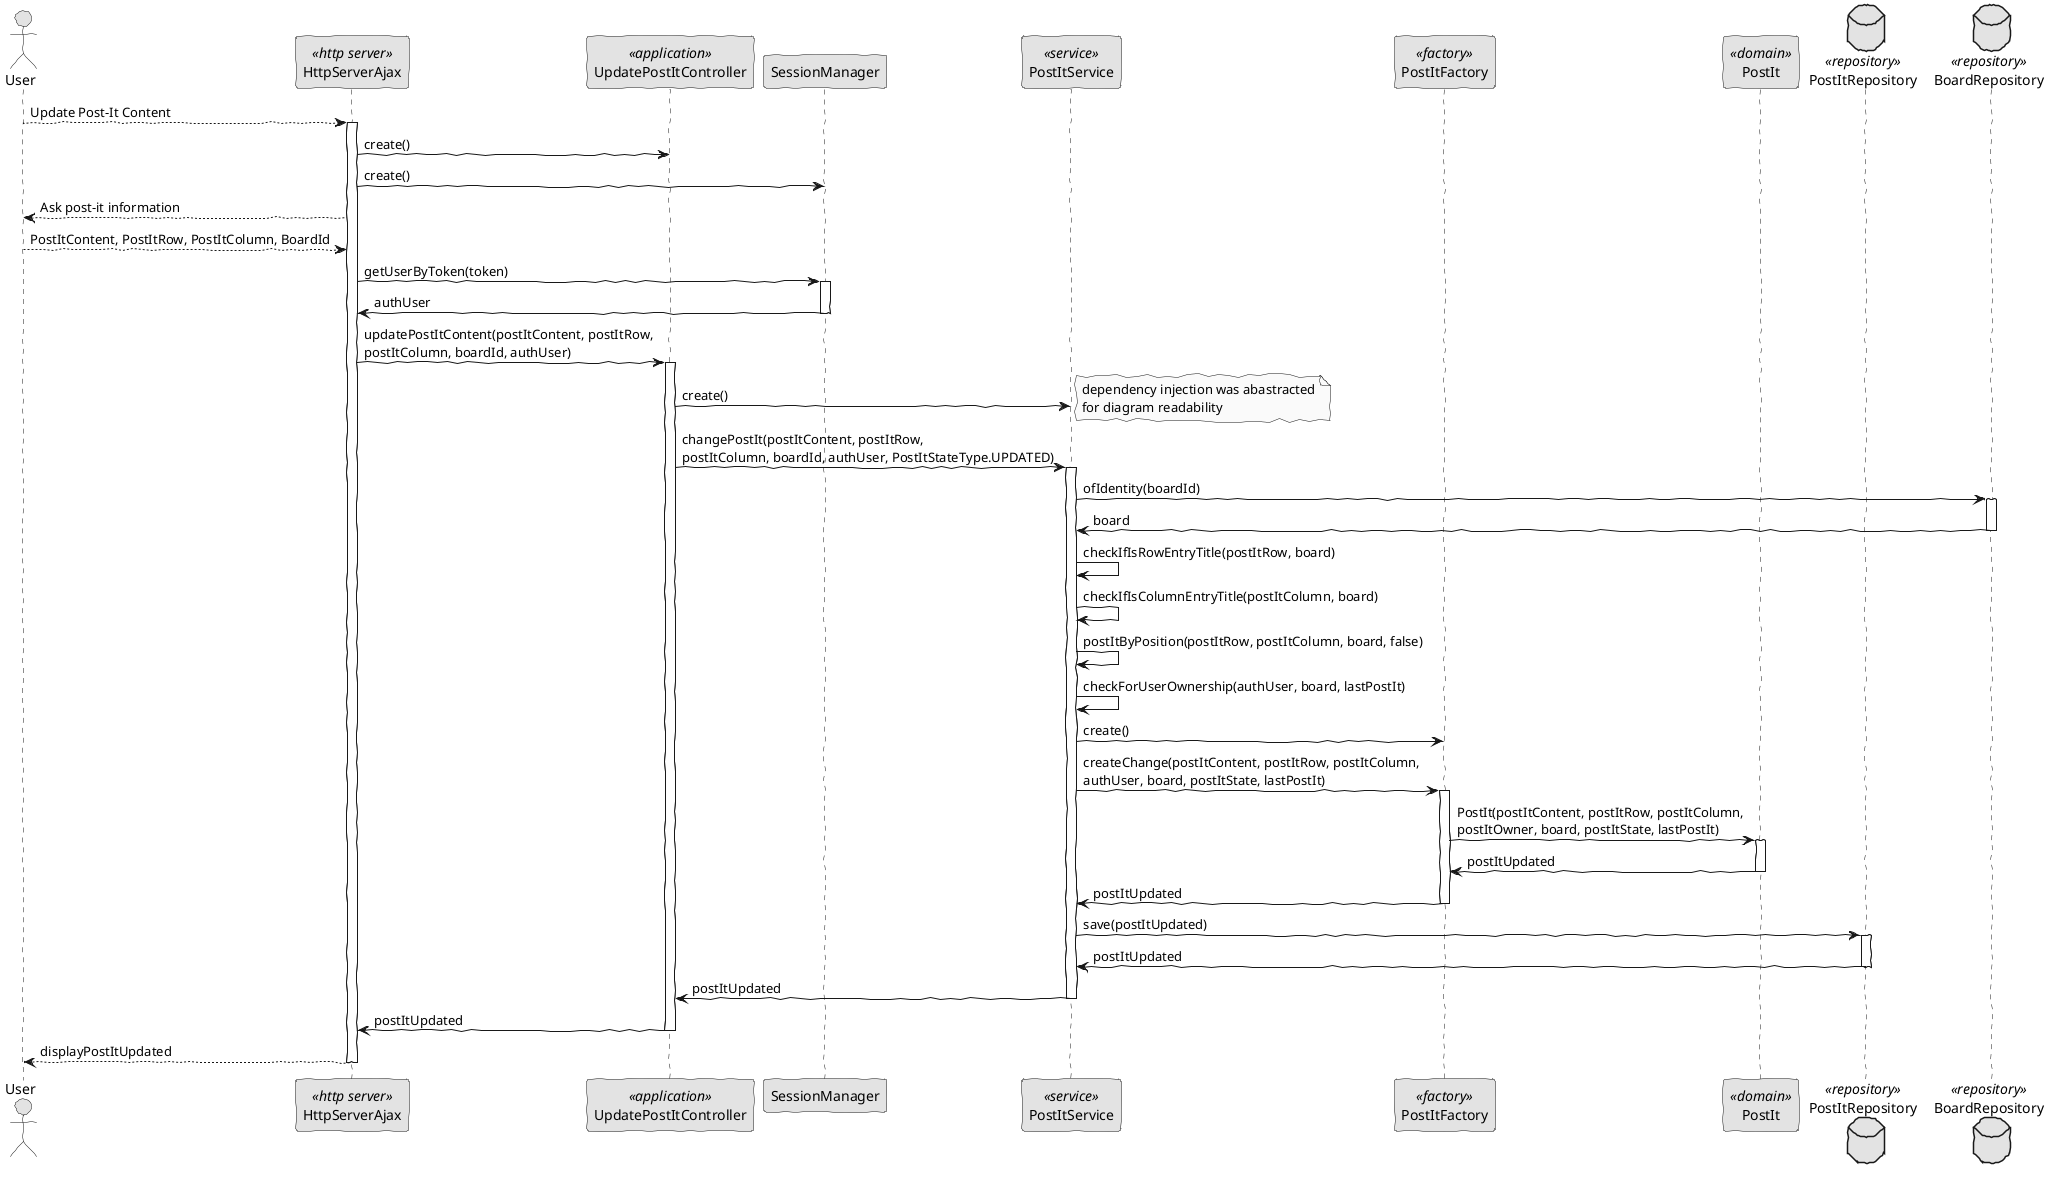 @startuml
'http://plantuml.com/skinparam.html
skinparam handwritten true
skinparam monochrome true
skinparam packageStyle rect
skinparam defaultFontName FG Virgil
skinparam shadowing false

actor User as Actor
participant HttpServerAjax as Server <<http server>>
participant UpdatePostItController as Controller <<application>>
participant SessionManager as SM
participant PostItService as Service <<service>>
participant PostItFactory as PFactory <<factory>>
participant PostIt as Domain <<domain>>
database PostItRepository as Repository <<repository>>
database BoardRepository as RepositoryB <<repository>>


Actor --> Server: Update Post-It Content
activate Server
    Server -> Controller: create()
    Server -> SM: create()

    Server --> Actor: Ask post-it information
    Actor --> Server: PostItContent, PostItRow, PostItColumn, BoardId


    Server -> SM: getUserByToken(token)
    activate SM
    SM -> Server: authUser
    deactivate SM
        
    Server -> Controller: updatePostItContent(postItContent, postItRow,\npostItColumn, boardId, authUser)
    activate Controller


    Controller -> Service: create()
    note right: dependency injection was abastracted\nfor diagram readability

    Controller -> Service: changePostIt(postItContent, postItRow,\npostItColumn, boardId, authUser, PostItStateType.UPDATED)
    activate Service

        Service -> RepositoryB: ofIdentity(boardId)
        activate RepositoryB
        RepositoryB -> Service: board
        deactivate RepositoryB

        Service -> Service: checkIfIsRowEntryTitle(postItRow, board)
        Service -> Service: checkIfIsColumnEntryTitle(postItColumn, board)
        Service -> Service: postItByPosition(postItRow, postItColumn, board, false)
        Service -> Service: checkForUserOwnership(authUser, board, lastPostIt)


        Service -> PFactory: create()
        Service -> PFactory: createChange(postItContent, postItRow, postItColumn,\nauthUser, board, postItState, lastPostIt)
        activate PFactory

        PFactory -> Domain: PostIt(postItContent, postItRow, postItColumn,\npostItOwner, board, postItState, lastPostIt)
        activate Domain
            Domain -> PFactory: postItUpdated
        deactivate Domain
            PFactory -> Service: postItUpdated
        deactivate PFactory


        Service -> Repository: save(postItUpdated)
        activate Repository
        Repository -> Service: postItUpdated
        deactivate Repository

        Service -> Controller: postItUpdated
        deactivate Service
        Controller -> Server: postItUpdated
        deactivate Controller

        Server --> Actor: displayPostItUpdated

deactivate Server
@enduml